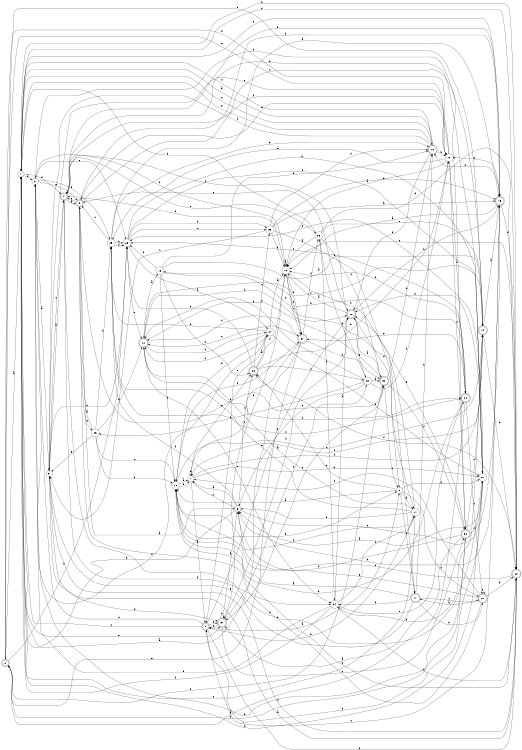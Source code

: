 digraph n31_7 {
__start0 [label="" shape="none"];

rankdir=LR;
size="8,5";

s0 [style="rounded,filled", color="black", fillcolor="white" shape="doublecircle", label="0"];
s1 [style="filled", color="black", fillcolor="white" shape="circle", label="1"];
s2 [style="filled", color="black", fillcolor="white" shape="circle", label="2"];
s3 [style="filled", color="black", fillcolor="white" shape="circle", label="3"];
s4 [style="rounded,filled", color="black", fillcolor="white" shape="doublecircle", label="4"];
s5 [style="rounded,filled", color="black", fillcolor="white" shape="doublecircle", label="5"];
s6 [style="filled", color="black", fillcolor="white" shape="circle", label="6"];
s7 [style="filled", color="black", fillcolor="white" shape="circle", label="7"];
s8 [style="rounded,filled", color="black", fillcolor="white" shape="doublecircle", label="8"];
s9 [style="filled", color="black", fillcolor="white" shape="circle", label="9"];
s10 [style="filled", color="black", fillcolor="white" shape="circle", label="10"];
s11 [style="filled", color="black", fillcolor="white" shape="circle", label="11"];
s12 [style="rounded,filled", color="black", fillcolor="white" shape="doublecircle", label="12"];
s13 [style="filled", color="black", fillcolor="white" shape="circle", label="13"];
s14 [style="rounded,filled", color="black", fillcolor="white" shape="doublecircle", label="14"];
s15 [style="rounded,filled", color="black", fillcolor="white" shape="doublecircle", label="15"];
s16 [style="filled", color="black", fillcolor="white" shape="circle", label="16"];
s17 [style="rounded,filled", color="black", fillcolor="white" shape="doublecircle", label="17"];
s18 [style="rounded,filled", color="black", fillcolor="white" shape="doublecircle", label="18"];
s19 [style="filled", color="black", fillcolor="white" shape="circle", label="19"];
s20 [style="rounded,filled", color="black", fillcolor="white" shape="doublecircle", label="20"];
s21 [style="rounded,filled", color="black", fillcolor="white" shape="doublecircle", label="21"];
s22 [style="rounded,filled", color="black", fillcolor="white" shape="doublecircle", label="22"];
s23 [style="rounded,filled", color="black", fillcolor="white" shape="doublecircle", label="23"];
s24 [style="filled", color="black", fillcolor="white" shape="circle", label="24"];
s25 [style="filled", color="black", fillcolor="white" shape="circle", label="25"];
s26 [style="filled", color="black", fillcolor="white" shape="circle", label="26"];
s27 [style="filled", color="black", fillcolor="white" shape="circle", label="27"];
s28 [style="rounded,filled", color="black", fillcolor="white" shape="doublecircle", label="28"];
s29 [style="filled", color="black", fillcolor="white" shape="circle", label="29"];
s30 [style="rounded,filled", color="black", fillcolor="white" shape="doublecircle", label="30"];
s31 [style="rounded,filled", color="black", fillcolor="white" shape="doublecircle", label="31"];
s32 [style="rounded,filled", color="black", fillcolor="white" shape="doublecircle", label="32"];
s33 [style="filled", color="black", fillcolor="white" shape="circle", label="33"];
s34 [style="filled", color="black", fillcolor="white" shape="circle", label="34"];
s35 [style="filled", color="black", fillcolor="white" shape="circle", label="35"];
s36 [style="filled", color="black", fillcolor="white" shape="circle", label="36"];
s37 [style="rounded,filled", color="black", fillcolor="white" shape="doublecircle", label="37"];
s0 -> s1 [label="a"];
s0 -> s32 [label="b"];
s0 -> s30 [label="c"];
s0 -> s19 [label="d"];
s0 -> s19 [label="e"];
s0 -> s26 [label="f"];
s1 -> s2 [label="a"];
s1 -> s22 [label="b"];
s1 -> s15 [label="c"];
s1 -> s4 [label="d"];
s1 -> s31 [label="e"];
s1 -> s18 [label="f"];
s2 -> s3 [label="a"];
s2 -> s16 [label="b"];
s2 -> s26 [label="c"];
s2 -> s25 [label="d"];
s2 -> s5 [label="e"];
s2 -> s24 [label="f"];
s3 -> s4 [label="a"];
s3 -> s26 [label="b"];
s3 -> s4 [label="c"];
s3 -> s31 [label="d"];
s3 -> s19 [label="e"];
s3 -> s22 [label="f"];
s4 -> s5 [label="a"];
s4 -> s15 [label="b"];
s4 -> s28 [label="c"];
s4 -> s27 [label="d"];
s4 -> s33 [label="e"];
s4 -> s34 [label="f"];
s5 -> s6 [label="a"];
s5 -> s15 [label="b"];
s5 -> s32 [label="c"];
s5 -> s35 [label="d"];
s5 -> s4 [label="e"];
s5 -> s30 [label="f"];
s6 -> s7 [label="a"];
s6 -> s1 [label="b"];
s6 -> s23 [label="c"];
s6 -> s7 [label="d"];
s6 -> s15 [label="e"];
s6 -> s25 [label="f"];
s7 -> s8 [label="a"];
s7 -> s27 [label="b"];
s7 -> s14 [label="c"];
s7 -> s7 [label="d"];
s7 -> s23 [label="e"];
s7 -> s14 [label="f"];
s8 -> s9 [label="a"];
s8 -> s28 [label="b"];
s8 -> s1 [label="c"];
s8 -> s2 [label="d"];
s8 -> s22 [label="e"];
s8 -> s31 [label="f"];
s9 -> s10 [label="a"];
s9 -> s11 [label="b"];
s9 -> s21 [label="c"];
s9 -> s27 [label="d"];
s9 -> s23 [label="e"];
s9 -> s17 [label="f"];
s10 -> s7 [label="a"];
s10 -> s11 [label="b"];
s10 -> s14 [label="c"];
s10 -> s7 [label="d"];
s10 -> s9 [label="e"];
s10 -> s37 [label="f"];
s11 -> s12 [label="a"];
s11 -> s8 [label="b"];
s11 -> s1 [label="c"];
s11 -> s13 [label="d"];
s11 -> s25 [label="e"];
s11 -> s6 [label="f"];
s12 -> s13 [label="a"];
s12 -> s24 [label="b"];
s12 -> s20 [label="c"];
s12 -> s28 [label="d"];
s12 -> s34 [label="e"];
s12 -> s37 [label="f"];
s13 -> s14 [label="a"];
s13 -> s23 [label="b"];
s13 -> s10 [label="c"];
s13 -> s18 [label="d"];
s13 -> s26 [label="e"];
s13 -> s20 [label="f"];
s14 -> s15 [label="a"];
s14 -> s34 [label="b"];
s14 -> s12 [label="c"];
s14 -> s22 [label="d"];
s14 -> s0 [label="e"];
s14 -> s2 [label="f"];
s15 -> s16 [label="a"];
s15 -> s18 [label="b"];
s15 -> s8 [label="c"];
s15 -> s6 [label="d"];
s15 -> s19 [label="e"];
s15 -> s22 [label="f"];
s16 -> s16 [label="a"];
s16 -> s17 [label="b"];
s16 -> s37 [label="c"];
s16 -> s4 [label="d"];
s16 -> s37 [label="e"];
s16 -> s37 [label="f"];
s17 -> s10 [label="a"];
s17 -> s18 [label="b"];
s17 -> s21 [label="c"];
s17 -> s21 [label="d"];
s17 -> s3 [label="e"];
s17 -> s34 [label="f"];
s18 -> s1 [label="a"];
s18 -> s19 [label="b"];
s18 -> s1 [label="c"];
s18 -> s3 [label="d"];
s18 -> s1 [label="e"];
s18 -> s28 [label="f"];
s19 -> s16 [label="a"];
s19 -> s20 [label="b"];
s19 -> s32 [label="c"];
s19 -> s5 [label="d"];
s19 -> s25 [label="e"];
s19 -> s4 [label="f"];
s20 -> s0 [label="a"];
s20 -> s10 [label="b"];
s20 -> s21 [label="c"];
s20 -> s16 [label="d"];
s20 -> s37 [label="e"];
s20 -> s26 [label="f"];
s21 -> s17 [label="a"];
s21 -> s22 [label="b"];
s21 -> s21 [label="c"];
s21 -> s5 [label="d"];
s21 -> s6 [label="e"];
s21 -> s7 [label="f"];
s22 -> s3 [label="a"];
s22 -> s10 [label="b"];
s22 -> s16 [label="c"];
s22 -> s1 [label="d"];
s22 -> s6 [label="e"];
s22 -> s23 [label="f"];
s23 -> s24 [label="a"];
s23 -> s19 [label="b"];
s23 -> s36 [label="c"];
s23 -> s16 [label="d"];
s23 -> s26 [label="e"];
s23 -> s29 [label="f"];
s24 -> s16 [label="a"];
s24 -> s25 [label="b"];
s24 -> s12 [label="c"];
s24 -> s10 [label="d"];
s24 -> s8 [label="e"];
s24 -> s27 [label="f"];
s25 -> s15 [label="a"];
s25 -> s26 [label="b"];
s25 -> s5 [label="c"];
s25 -> s26 [label="d"];
s25 -> s18 [label="e"];
s25 -> s20 [label="f"];
s26 -> s24 [label="a"];
s26 -> s27 [label="b"];
s26 -> s36 [label="c"];
s26 -> s36 [label="d"];
s26 -> s12 [label="e"];
s26 -> s27 [label="f"];
s27 -> s6 [label="a"];
s27 -> s28 [label="b"];
s27 -> s8 [label="c"];
s27 -> s1 [label="d"];
s27 -> s4 [label="e"];
s27 -> s26 [label="f"];
s28 -> s16 [label="a"];
s28 -> s15 [label="b"];
s28 -> s5 [label="c"];
s28 -> s11 [label="d"];
s28 -> s29 [label="e"];
s28 -> s31 [label="f"];
s29 -> s30 [label="a"];
s29 -> s33 [label="b"];
s29 -> s6 [label="c"];
s29 -> s12 [label="d"];
s29 -> s35 [label="e"];
s29 -> s19 [label="f"];
s30 -> s28 [label="a"];
s30 -> s18 [label="b"];
s30 -> s9 [label="c"];
s30 -> s12 [label="d"];
s30 -> s31 [label="e"];
s30 -> s32 [label="f"];
s31 -> s6 [label="a"];
s31 -> s31 [label="b"];
s31 -> s32 [label="c"];
s31 -> s29 [label="d"];
s31 -> s8 [label="e"];
s31 -> s16 [label="f"];
s32 -> s31 [label="a"];
s32 -> s10 [label="b"];
s32 -> s14 [label="c"];
s32 -> s2 [label="d"];
s32 -> s28 [label="e"];
s32 -> s27 [label="f"];
s33 -> s16 [label="a"];
s33 -> s1 [label="b"];
s33 -> s30 [label="c"];
s33 -> s22 [label="d"];
s33 -> s14 [label="e"];
s33 -> s34 [label="f"];
s34 -> s28 [label="a"];
s34 -> s22 [label="b"];
s34 -> s11 [label="c"];
s34 -> s2 [label="d"];
s34 -> s20 [label="e"];
s34 -> s1 [label="f"];
s35 -> s5 [label="a"];
s35 -> s25 [label="b"];
s35 -> s10 [label="c"];
s35 -> s12 [label="d"];
s35 -> s3 [label="e"];
s35 -> s10 [label="f"];
s36 -> s15 [label="a"];
s36 -> s16 [label="b"];
s36 -> s3 [label="c"];
s36 -> s18 [label="d"];
s36 -> s15 [label="e"];
s36 -> s9 [label="f"];
s37 -> s1 [label="a"];
s37 -> s30 [label="b"];
s37 -> s12 [label="c"];
s37 -> s33 [label="d"];
s37 -> s0 [label="e"];
s37 -> s7 [label="f"];

}